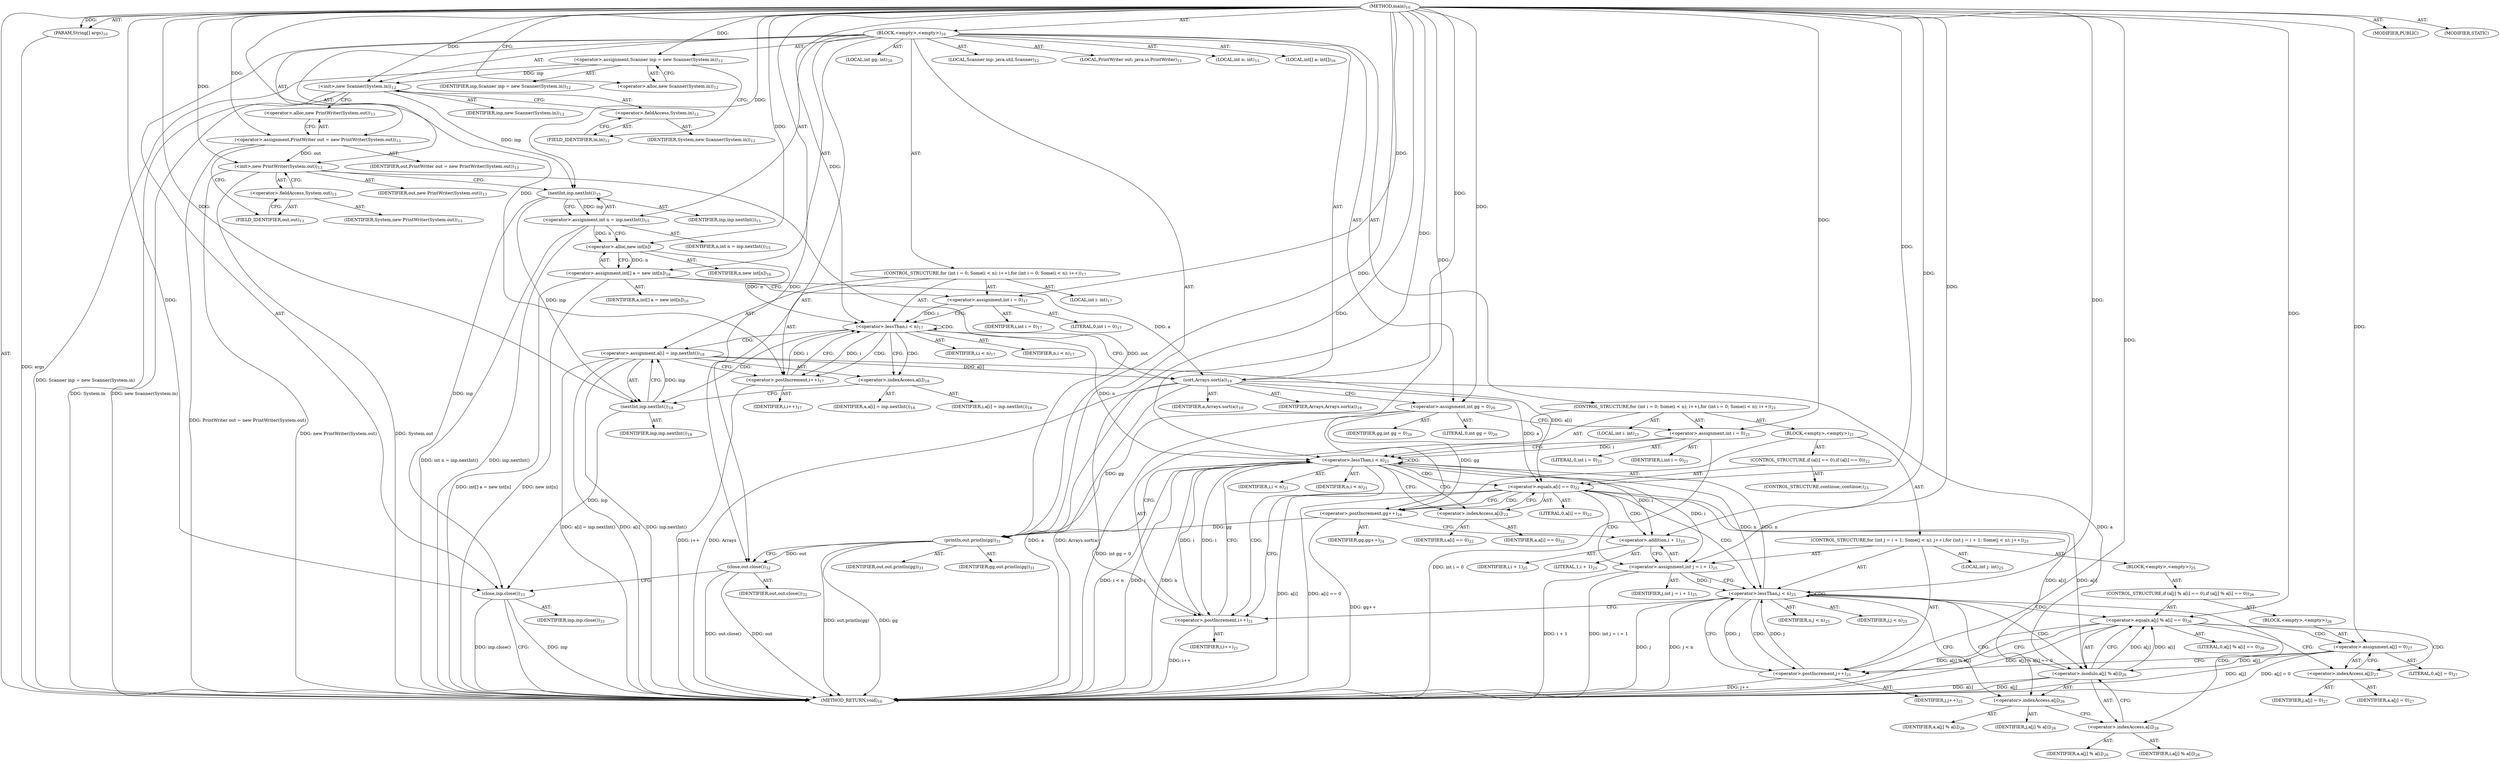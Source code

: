 digraph "main" {  
"21" [label = <(METHOD,main)<SUB>10</SUB>> ]
"22" [label = <(PARAM,String[] args)<SUB>10</SUB>> ]
"23" [label = <(BLOCK,&lt;empty&gt;,&lt;empty&gt;)<SUB>10</SUB>> ]
"4" [label = <(LOCAL,Scanner inp: java.util.Scanner)<SUB>12</SUB>> ]
"24" [label = <(&lt;operator&gt;.assignment,Scanner inp = new Scanner(System.in))<SUB>12</SUB>> ]
"25" [label = <(IDENTIFIER,inp,Scanner inp = new Scanner(System.in))<SUB>12</SUB>> ]
"26" [label = <(&lt;operator&gt;.alloc,new Scanner(System.in))<SUB>12</SUB>> ]
"27" [label = <(&lt;init&gt;,new Scanner(System.in))<SUB>12</SUB>> ]
"3" [label = <(IDENTIFIER,inp,new Scanner(System.in))<SUB>12</SUB>> ]
"28" [label = <(&lt;operator&gt;.fieldAccess,System.in)<SUB>12</SUB>> ]
"29" [label = <(IDENTIFIER,System,new Scanner(System.in))<SUB>12</SUB>> ]
"30" [label = <(FIELD_IDENTIFIER,in,in)<SUB>12</SUB>> ]
"6" [label = <(LOCAL,PrintWriter out: java.io.PrintWriter)<SUB>13</SUB>> ]
"31" [label = <(&lt;operator&gt;.assignment,PrintWriter out = new PrintWriter(System.out))<SUB>13</SUB>> ]
"32" [label = <(IDENTIFIER,out,PrintWriter out = new PrintWriter(System.out))<SUB>13</SUB>> ]
"33" [label = <(&lt;operator&gt;.alloc,new PrintWriter(System.out))<SUB>13</SUB>> ]
"34" [label = <(&lt;init&gt;,new PrintWriter(System.out))<SUB>13</SUB>> ]
"5" [label = <(IDENTIFIER,out,new PrintWriter(System.out))<SUB>13</SUB>> ]
"35" [label = <(&lt;operator&gt;.fieldAccess,System.out)<SUB>13</SUB>> ]
"36" [label = <(IDENTIFIER,System,new PrintWriter(System.out))<SUB>13</SUB>> ]
"37" [label = <(FIELD_IDENTIFIER,out,out)<SUB>13</SUB>> ]
"38" [label = <(LOCAL,int n: int)<SUB>15</SUB>> ]
"39" [label = <(&lt;operator&gt;.assignment,int n = inp.nextInt())<SUB>15</SUB>> ]
"40" [label = <(IDENTIFIER,n,int n = inp.nextInt())<SUB>15</SUB>> ]
"41" [label = <(nextInt,inp.nextInt())<SUB>15</SUB>> ]
"42" [label = <(IDENTIFIER,inp,inp.nextInt())<SUB>15</SUB>> ]
"43" [label = <(LOCAL,int[] a: int[])<SUB>16</SUB>> ]
"44" [label = <(&lt;operator&gt;.assignment,int[] a = new int[n])<SUB>16</SUB>> ]
"45" [label = <(IDENTIFIER,a,int[] a = new int[n])<SUB>16</SUB>> ]
"46" [label = <(&lt;operator&gt;.alloc,new int[n])> ]
"47" [label = <(IDENTIFIER,n,new int[n])<SUB>16</SUB>> ]
"48" [label = <(CONTROL_STRUCTURE,for (int i = 0; Some(i &lt; n); i++),for (int i = 0; Some(i &lt; n); i++))<SUB>17</SUB>> ]
"49" [label = <(LOCAL,int i: int)<SUB>17</SUB>> ]
"50" [label = <(&lt;operator&gt;.assignment,int i = 0)<SUB>17</SUB>> ]
"51" [label = <(IDENTIFIER,i,int i = 0)<SUB>17</SUB>> ]
"52" [label = <(LITERAL,0,int i = 0)<SUB>17</SUB>> ]
"53" [label = <(&lt;operator&gt;.lessThan,i &lt; n)<SUB>17</SUB>> ]
"54" [label = <(IDENTIFIER,i,i &lt; n)<SUB>17</SUB>> ]
"55" [label = <(IDENTIFIER,n,i &lt; n)<SUB>17</SUB>> ]
"56" [label = <(&lt;operator&gt;.postIncrement,i++)<SUB>17</SUB>> ]
"57" [label = <(IDENTIFIER,i,i++)<SUB>17</SUB>> ]
"58" [label = <(&lt;operator&gt;.assignment,a[i] = inp.nextInt())<SUB>18</SUB>> ]
"59" [label = <(&lt;operator&gt;.indexAccess,a[i])<SUB>18</SUB>> ]
"60" [label = <(IDENTIFIER,a,a[i] = inp.nextInt())<SUB>18</SUB>> ]
"61" [label = <(IDENTIFIER,i,a[i] = inp.nextInt())<SUB>18</SUB>> ]
"62" [label = <(nextInt,inp.nextInt())<SUB>18</SUB>> ]
"63" [label = <(IDENTIFIER,inp,inp.nextInt())<SUB>18</SUB>> ]
"64" [label = <(sort,Arrays.sort(a))<SUB>19</SUB>> ]
"65" [label = <(IDENTIFIER,Arrays,Arrays.sort(a))<SUB>19</SUB>> ]
"66" [label = <(IDENTIFIER,a,Arrays.sort(a))<SUB>19</SUB>> ]
"67" [label = <(LOCAL,int gg: int)<SUB>20</SUB>> ]
"68" [label = <(&lt;operator&gt;.assignment,int gg = 0)<SUB>20</SUB>> ]
"69" [label = <(IDENTIFIER,gg,int gg = 0)<SUB>20</SUB>> ]
"70" [label = <(LITERAL,0,int gg = 0)<SUB>20</SUB>> ]
"71" [label = <(CONTROL_STRUCTURE,for (int i = 0; Some(i &lt; n); i++),for (int i = 0; Some(i &lt; n); i++))<SUB>21</SUB>> ]
"72" [label = <(LOCAL,int i: int)<SUB>21</SUB>> ]
"73" [label = <(&lt;operator&gt;.assignment,int i = 0)<SUB>21</SUB>> ]
"74" [label = <(IDENTIFIER,i,int i = 0)<SUB>21</SUB>> ]
"75" [label = <(LITERAL,0,int i = 0)<SUB>21</SUB>> ]
"76" [label = <(&lt;operator&gt;.lessThan,i &lt; n)<SUB>21</SUB>> ]
"77" [label = <(IDENTIFIER,i,i &lt; n)<SUB>21</SUB>> ]
"78" [label = <(IDENTIFIER,n,i &lt; n)<SUB>21</SUB>> ]
"79" [label = <(&lt;operator&gt;.postIncrement,i++)<SUB>21</SUB>> ]
"80" [label = <(IDENTIFIER,i,i++)<SUB>21</SUB>> ]
"81" [label = <(BLOCK,&lt;empty&gt;,&lt;empty&gt;)<SUB>21</SUB>> ]
"82" [label = <(CONTROL_STRUCTURE,if (a[i] == 0),if (a[i] == 0))<SUB>22</SUB>> ]
"83" [label = <(&lt;operator&gt;.equals,a[i] == 0)<SUB>22</SUB>> ]
"84" [label = <(&lt;operator&gt;.indexAccess,a[i])<SUB>22</SUB>> ]
"85" [label = <(IDENTIFIER,a,a[i] == 0)<SUB>22</SUB>> ]
"86" [label = <(IDENTIFIER,i,a[i] == 0)<SUB>22</SUB>> ]
"87" [label = <(LITERAL,0,a[i] == 0)<SUB>22</SUB>> ]
"88" [label = <(CONTROL_STRUCTURE,continue;,continue;)<SUB>23</SUB>> ]
"89" [label = <(&lt;operator&gt;.postIncrement,gg++)<SUB>24</SUB>> ]
"90" [label = <(IDENTIFIER,gg,gg++)<SUB>24</SUB>> ]
"91" [label = <(CONTROL_STRUCTURE,for (int j = i + 1; Some(j &lt; n); j++),for (int j = i + 1; Some(j &lt; n); j++))<SUB>25</SUB>> ]
"92" [label = <(LOCAL,int j: int)<SUB>25</SUB>> ]
"93" [label = <(&lt;operator&gt;.assignment,int j = i + 1)<SUB>25</SUB>> ]
"94" [label = <(IDENTIFIER,j,int j = i + 1)<SUB>25</SUB>> ]
"95" [label = <(&lt;operator&gt;.addition,i + 1)<SUB>25</SUB>> ]
"96" [label = <(IDENTIFIER,i,i + 1)<SUB>25</SUB>> ]
"97" [label = <(LITERAL,1,i + 1)<SUB>25</SUB>> ]
"98" [label = <(&lt;operator&gt;.lessThan,j &lt; n)<SUB>25</SUB>> ]
"99" [label = <(IDENTIFIER,j,j &lt; n)<SUB>25</SUB>> ]
"100" [label = <(IDENTIFIER,n,j &lt; n)<SUB>25</SUB>> ]
"101" [label = <(&lt;operator&gt;.postIncrement,j++)<SUB>25</SUB>> ]
"102" [label = <(IDENTIFIER,j,j++)<SUB>25</SUB>> ]
"103" [label = <(BLOCK,&lt;empty&gt;,&lt;empty&gt;)<SUB>25</SUB>> ]
"104" [label = <(CONTROL_STRUCTURE,if (a[j] % a[i] == 0),if (a[j] % a[i] == 0))<SUB>26</SUB>> ]
"105" [label = <(&lt;operator&gt;.equals,a[j] % a[i] == 0)<SUB>26</SUB>> ]
"106" [label = <(&lt;operator&gt;.modulo,a[j] % a[i])<SUB>26</SUB>> ]
"107" [label = <(&lt;operator&gt;.indexAccess,a[j])<SUB>26</SUB>> ]
"108" [label = <(IDENTIFIER,a,a[j] % a[i])<SUB>26</SUB>> ]
"109" [label = <(IDENTIFIER,j,a[j] % a[i])<SUB>26</SUB>> ]
"110" [label = <(&lt;operator&gt;.indexAccess,a[i])<SUB>26</SUB>> ]
"111" [label = <(IDENTIFIER,a,a[j] % a[i])<SUB>26</SUB>> ]
"112" [label = <(IDENTIFIER,i,a[j] % a[i])<SUB>26</SUB>> ]
"113" [label = <(LITERAL,0,a[j] % a[i] == 0)<SUB>26</SUB>> ]
"114" [label = <(BLOCK,&lt;empty&gt;,&lt;empty&gt;)<SUB>26</SUB>> ]
"115" [label = <(&lt;operator&gt;.assignment,a[j] = 0)<SUB>27</SUB>> ]
"116" [label = <(&lt;operator&gt;.indexAccess,a[j])<SUB>27</SUB>> ]
"117" [label = <(IDENTIFIER,a,a[j] = 0)<SUB>27</SUB>> ]
"118" [label = <(IDENTIFIER,j,a[j] = 0)<SUB>27</SUB>> ]
"119" [label = <(LITERAL,0,a[j] = 0)<SUB>27</SUB>> ]
"120" [label = <(println,out.println(gg))<SUB>31</SUB>> ]
"121" [label = <(IDENTIFIER,out,out.println(gg))<SUB>31</SUB>> ]
"122" [label = <(IDENTIFIER,gg,out.println(gg))<SUB>31</SUB>> ]
"123" [label = <(close,out.close())<SUB>32</SUB>> ]
"124" [label = <(IDENTIFIER,out,out.close())<SUB>32</SUB>> ]
"125" [label = <(close,inp.close())<SUB>33</SUB>> ]
"126" [label = <(IDENTIFIER,inp,inp.close())<SUB>33</SUB>> ]
"127" [label = <(MODIFIER,PUBLIC)> ]
"128" [label = <(MODIFIER,STATIC)> ]
"129" [label = <(METHOD_RETURN,void)<SUB>10</SUB>> ]
  "21" -> "22"  [ label = "AST: "] 
  "21" -> "23"  [ label = "AST: "] 
  "21" -> "127"  [ label = "AST: "] 
  "21" -> "128"  [ label = "AST: "] 
  "21" -> "129"  [ label = "AST: "] 
  "23" -> "4"  [ label = "AST: "] 
  "23" -> "24"  [ label = "AST: "] 
  "23" -> "27"  [ label = "AST: "] 
  "23" -> "6"  [ label = "AST: "] 
  "23" -> "31"  [ label = "AST: "] 
  "23" -> "34"  [ label = "AST: "] 
  "23" -> "38"  [ label = "AST: "] 
  "23" -> "39"  [ label = "AST: "] 
  "23" -> "43"  [ label = "AST: "] 
  "23" -> "44"  [ label = "AST: "] 
  "23" -> "48"  [ label = "AST: "] 
  "23" -> "64"  [ label = "AST: "] 
  "23" -> "67"  [ label = "AST: "] 
  "23" -> "68"  [ label = "AST: "] 
  "23" -> "71"  [ label = "AST: "] 
  "23" -> "120"  [ label = "AST: "] 
  "23" -> "123"  [ label = "AST: "] 
  "23" -> "125"  [ label = "AST: "] 
  "24" -> "25"  [ label = "AST: "] 
  "24" -> "26"  [ label = "AST: "] 
  "27" -> "3"  [ label = "AST: "] 
  "27" -> "28"  [ label = "AST: "] 
  "28" -> "29"  [ label = "AST: "] 
  "28" -> "30"  [ label = "AST: "] 
  "31" -> "32"  [ label = "AST: "] 
  "31" -> "33"  [ label = "AST: "] 
  "34" -> "5"  [ label = "AST: "] 
  "34" -> "35"  [ label = "AST: "] 
  "35" -> "36"  [ label = "AST: "] 
  "35" -> "37"  [ label = "AST: "] 
  "39" -> "40"  [ label = "AST: "] 
  "39" -> "41"  [ label = "AST: "] 
  "41" -> "42"  [ label = "AST: "] 
  "44" -> "45"  [ label = "AST: "] 
  "44" -> "46"  [ label = "AST: "] 
  "46" -> "47"  [ label = "AST: "] 
  "48" -> "49"  [ label = "AST: "] 
  "48" -> "50"  [ label = "AST: "] 
  "48" -> "53"  [ label = "AST: "] 
  "48" -> "56"  [ label = "AST: "] 
  "48" -> "58"  [ label = "AST: "] 
  "50" -> "51"  [ label = "AST: "] 
  "50" -> "52"  [ label = "AST: "] 
  "53" -> "54"  [ label = "AST: "] 
  "53" -> "55"  [ label = "AST: "] 
  "56" -> "57"  [ label = "AST: "] 
  "58" -> "59"  [ label = "AST: "] 
  "58" -> "62"  [ label = "AST: "] 
  "59" -> "60"  [ label = "AST: "] 
  "59" -> "61"  [ label = "AST: "] 
  "62" -> "63"  [ label = "AST: "] 
  "64" -> "65"  [ label = "AST: "] 
  "64" -> "66"  [ label = "AST: "] 
  "68" -> "69"  [ label = "AST: "] 
  "68" -> "70"  [ label = "AST: "] 
  "71" -> "72"  [ label = "AST: "] 
  "71" -> "73"  [ label = "AST: "] 
  "71" -> "76"  [ label = "AST: "] 
  "71" -> "79"  [ label = "AST: "] 
  "71" -> "81"  [ label = "AST: "] 
  "73" -> "74"  [ label = "AST: "] 
  "73" -> "75"  [ label = "AST: "] 
  "76" -> "77"  [ label = "AST: "] 
  "76" -> "78"  [ label = "AST: "] 
  "79" -> "80"  [ label = "AST: "] 
  "81" -> "82"  [ label = "AST: "] 
  "81" -> "89"  [ label = "AST: "] 
  "81" -> "91"  [ label = "AST: "] 
  "82" -> "83"  [ label = "AST: "] 
  "82" -> "88"  [ label = "AST: "] 
  "83" -> "84"  [ label = "AST: "] 
  "83" -> "87"  [ label = "AST: "] 
  "84" -> "85"  [ label = "AST: "] 
  "84" -> "86"  [ label = "AST: "] 
  "89" -> "90"  [ label = "AST: "] 
  "91" -> "92"  [ label = "AST: "] 
  "91" -> "93"  [ label = "AST: "] 
  "91" -> "98"  [ label = "AST: "] 
  "91" -> "101"  [ label = "AST: "] 
  "91" -> "103"  [ label = "AST: "] 
  "93" -> "94"  [ label = "AST: "] 
  "93" -> "95"  [ label = "AST: "] 
  "95" -> "96"  [ label = "AST: "] 
  "95" -> "97"  [ label = "AST: "] 
  "98" -> "99"  [ label = "AST: "] 
  "98" -> "100"  [ label = "AST: "] 
  "101" -> "102"  [ label = "AST: "] 
  "103" -> "104"  [ label = "AST: "] 
  "104" -> "105"  [ label = "AST: "] 
  "104" -> "114"  [ label = "AST: "] 
  "105" -> "106"  [ label = "AST: "] 
  "105" -> "113"  [ label = "AST: "] 
  "106" -> "107"  [ label = "AST: "] 
  "106" -> "110"  [ label = "AST: "] 
  "107" -> "108"  [ label = "AST: "] 
  "107" -> "109"  [ label = "AST: "] 
  "110" -> "111"  [ label = "AST: "] 
  "110" -> "112"  [ label = "AST: "] 
  "114" -> "115"  [ label = "AST: "] 
  "115" -> "116"  [ label = "AST: "] 
  "115" -> "119"  [ label = "AST: "] 
  "116" -> "117"  [ label = "AST: "] 
  "116" -> "118"  [ label = "AST: "] 
  "120" -> "121"  [ label = "AST: "] 
  "120" -> "122"  [ label = "AST: "] 
  "123" -> "124"  [ label = "AST: "] 
  "125" -> "126"  [ label = "AST: "] 
  "24" -> "30"  [ label = "CFG: "] 
  "27" -> "33"  [ label = "CFG: "] 
  "31" -> "37"  [ label = "CFG: "] 
  "34" -> "41"  [ label = "CFG: "] 
  "39" -> "46"  [ label = "CFG: "] 
  "44" -> "50"  [ label = "CFG: "] 
  "64" -> "68"  [ label = "CFG: "] 
  "68" -> "73"  [ label = "CFG: "] 
  "120" -> "123"  [ label = "CFG: "] 
  "123" -> "125"  [ label = "CFG: "] 
  "125" -> "129"  [ label = "CFG: "] 
  "26" -> "24"  [ label = "CFG: "] 
  "28" -> "27"  [ label = "CFG: "] 
  "33" -> "31"  [ label = "CFG: "] 
  "35" -> "34"  [ label = "CFG: "] 
  "41" -> "39"  [ label = "CFG: "] 
  "46" -> "44"  [ label = "CFG: "] 
  "50" -> "53"  [ label = "CFG: "] 
  "53" -> "59"  [ label = "CFG: "] 
  "53" -> "64"  [ label = "CFG: "] 
  "56" -> "53"  [ label = "CFG: "] 
  "58" -> "56"  [ label = "CFG: "] 
  "73" -> "76"  [ label = "CFG: "] 
  "76" -> "84"  [ label = "CFG: "] 
  "76" -> "120"  [ label = "CFG: "] 
  "79" -> "76"  [ label = "CFG: "] 
  "30" -> "28"  [ label = "CFG: "] 
  "37" -> "35"  [ label = "CFG: "] 
  "59" -> "62"  [ label = "CFG: "] 
  "62" -> "58"  [ label = "CFG: "] 
  "89" -> "95"  [ label = "CFG: "] 
  "83" -> "79"  [ label = "CFG: "] 
  "83" -> "89"  [ label = "CFG: "] 
  "93" -> "98"  [ label = "CFG: "] 
  "98" -> "107"  [ label = "CFG: "] 
  "98" -> "79"  [ label = "CFG: "] 
  "101" -> "98"  [ label = "CFG: "] 
  "84" -> "83"  [ label = "CFG: "] 
  "95" -> "93"  [ label = "CFG: "] 
  "105" -> "116"  [ label = "CFG: "] 
  "105" -> "101"  [ label = "CFG: "] 
  "106" -> "105"  [ label = "CFG: "] 
  "115" -> "101"  [ label = "CFG: "] 
  "107" -> "110"  [ label = "CFG: "] 
  "110" -> "106"  [ label = "CFG: "] 
  "116" -> "115"  [ label = "CFG: "] 
  "21" -> "26"  [ label = "CFG: "] 
  "22" -> "129"  [ label = "DDG: args"] 
  "24" -> "129"  [ label = "DDG: Scanner inp = new Scanner(System.in)"] 
  "27" -> "129"  [ label = "DDG: System.in"] 
  "27" -> "129"  [ label = "DDG: new Scanner(System.in)"] 
  "31" -> "129"  [ label = "DDG: PrintWriter out = new PrintWriter(System.out)"] 
  "34" -> "129"  [ label = "DDG: System.out"] 
  "34" -> "129"  [ label = "DDG: new PrintWriter(System.out)"] 
  "39" -> "129"  [ label = "DDG: inp.nextInt()"] 
  "39" -> "129"  [ label = "DDG: int n = inp.nextInt()"] 
  "44" -> "129"  [ label = "DDG: new int[n]"] 
  "44" -> "129"  [ label = "DDG: int[] a = new int[n]"] 
  "64" -> "129"  [ label = "DDG: a"] 
  "64" -> "129"  [ label = "DDG: Arrays.sort(a)"] 
  "68" -> "129"  [ label = "DDG: int gg = 0"] 
  "73" -> "129"  [ label = "DDG: int i = 0"] 
  "76" -> "129"  [ label = "DDG: i"] 
  "76" -> "129"  [ label = "DDG: n"] 
  "76" -> "129"  [ label = "DDG: i &lt; n"] 
  "120" -> "129"  [ label = "DDG: gg"] 
  "120" -> "129"  [ label = "DDG: out.println(gg)"] 
  "123" -> "129"  [ label = "DDG: out"] 
  "123" -> "129"  [ label = "DDG: out.close()"] 
  "125" -> "129"  [ label = "DDG: inp"] 
  "125" -> "129"  [ label = "DDG: inp.close()"] 
  "83" -> "129"  [ label = "DDG: a[i]"] 
  "83" -> "129"  [ label = "DDG: a[i] == 0"] 
  "89" -> "129"  [ label = "DDG: gg++"] 
  "93" -> "129"  [ label = "DDG: i + 1"] 
  "93" -> "129"  [ label = "DDG: int j = i + 1"] 
  "98" -> "129"  [ label = "DDG: j"] 
  "98" -> "129"  [ label = "DDG: j &lt; n"] 
  "106" -> "129"  [ label = "DDG: a[j]"] 
  "106" -> "129"  [ label = "DDG: a[i]"] 
  "105" -> "129"  [ label = "DDG: a[j] % a[i]"] 
  "105" -> "129"  [ label = "DDG: a[j] % a[i] == 0"] 
  "115" -> "129"  [ label = "DDG: a[j]"] 
  "115" -> "129"  [ label = "DDG: a[j] = 0"] 
  "101" -> "129"  [ label = "DDG: j++"] 
  "79" -> "129"  [ label = "DDG: i++"] 
  "58" -> "129"  [ label = "DDG: a[i]"] 
  "58" -> "129"  [ label = "DDG: inp.nextInt()"] 
  "58" -> "129"  [ label = "DDG: a[i] = inp.nextInt()"] 
  "56" -> "129"  [ label = "DDG: i++"] 
  "64" -> "129"  [ label = "DDG: Arrays"] 
  "21" -> "22"  [ label = "DDG: "] 
  "21" -> "24"  [ label = "DDG: "] 
  "21" -> "31"  [ label = "DDG: "] 
  "41" -> "39"  [ label = "DDG: inp"] 
  "46" -> "44"  [ label = "DDG: n"] 
  "21" -> "68"  [ label = "DDG: "] 
  "24" -> "27"  [ label = "DDG: inp"] 
  "21" -> "27"  [ label = "DDG: "] 
  "31" -> "34"  [ label = "DDG: out"] 
  "21" -> "34"  [ label = "DDG: "] 
  "21" -> "50"  [ label = "DDG: "] 
  "62" -> "58"  [ label = "DDG: inp"] 
  "21" -> "64"  [ label = "DDG: "] 
  "44" -> "64"  [ label = "DDG: a"] 
  "58" -> "64"  [ label = "DDG: a[i]"] 
  "21" -> "73"  [ label = "DDG: "] 
  "34" -> "120"  [ label = "DDG: out"] 
  "21" -> "120"  [ label = "DDG: "] 
  "68" -> "120"  [ label = "DDG: gg"] 
  "89" -> "120"  [ label = "DDG: gg"] 
  "120" -> "123"  [ label = "DDG: out"] 
  "21" -> "123"  [ label = "DDG: "] 
  "41" -> "125"  [ label = "DDG: inp"] 
  "62" -> "125"  [ label = "DDG: inp"] 
  "21" -> "125"  [ label = "DDG: "] 
  "27" -> "41"  [ label = "DDG: inp"] 
  "21" -> "41"  [ label = "DDG: "] 
  "39" -> "46"  [ label = "DDG: n"] 
  "21" -> "46"  [ label = "DDG: "] 
  "50" -> "53"  [ label = "DDG: i"] 
  "56" -> "53"  [ label = "DDG: i"] 
  "21" -> "53"  [ label = "DDG: "] 
  "46" -> "53"  [ label = "DDG: n"] 
  "53" -> "56"  [ label = "DDG: i"] 
  "21" -> "56"  [ label = "DDG: "] 
  "73" -> "76"  [ label = "DDG: i"] 
  "79" -> "76"  [ label = "DDG: i"] 
  "21" -> "76"  [ label = "DDG: "] 
  "53" -> "76"  [ label = "DDG: n"] 
  "98" -> "76"  [ label = "DDG: n"] 
  "76" -> "79"  [ label = "DDG: i"] 
  "21" -> "79"  [ label = "DDG: "] 
  "41" -> "62"  [ label = "DDG: inp"] 
  "21" -> "62"  [ label = "DDG: "] 
  "68" -> "89"  [ label = "DDG: gg"] 
  "21" -> "89"  [ label = "DDG: "] 
  "76" -> "93"  [ label = "DDG: i"] 
  "21" -> "93"  [ label = "DDG: "] 
  "64" -> "83"  [ label = "DDG: a"] 
  "106" -> "83"  [ label = "DDG: a[i]"] 
  "58" -> "83"  [ label = "DDG: a[i]"] 
  "21" -> "83"  [ label = "DDG: "] 
  "93" -> "98"  [ label = "DDG: j"] 
  "101" -> "98"  [ label = "DDG: j"] 
  "21" -> "98"  [ label = "DDG: "] 
  "76" -> "98"  [ label = "DDG: n"] 
  "98" -> "101"  [ label = "DDG: j"] 
  "21" -> "101"  [ label = "DDG: "] 
  "76" -> "95"  [ label = "DDG: i"] 
  "21" -> "95"  [ label = "DDG: "] 
  "106" -> "105"  [ label = "DDG: a[j]"] 
  "106" -> "105"  [ label = "DDG: a[i]"] 
  "21" -> "105"  [ label = "DDG: "] 
  "21" -> "115"  [ label = "DDG: "] 
  "64" -> "106"  [ label = "DDG: a"] 
  "115" -> "106"  [ label = "DDG: a[j]"] 
  "83" -> "106"  [ label = "DDG: a[i]"] 
  "53" -> "56"  [ label = "CDG: "] 
  "53" -> "59"  [ label = "CDG: "] 
  "53" -> "58"  [ label = "CDG: "] 
  "53" -> "53"  [ label = "CDG: "] 
  "53" -> "62"  [ label = "CDG: "] 
  "76" -> "84"  [ label = "CDG: "] 
  "76" -> "76"  [ label = "CDG: "] 
  "76" -> "79"  [ label = "CDG: "] 
  "76" -> "83"  [ label = "CDG: "] 
  "83" -> "89"  [ label = "CDG: "] 
  "83" -> "98"  [ label = "CDG: "] 
  "83" -> "95"  [ label = "CDG: "] 
  "83" -> "93"  [ label = "CDG: "] 
  "98" -> "107"  [ label = "CDG: "] 
  "98" -> "98"  [ label = "CDG: "] 
  "98" -> "106"  [ label = "CDG: "] 
  "98" -> "101"  [ label = "CDG: "] 
  "98" -> "105"  [ label = "CDG: "] 
  "98" -> "110"  [ label = "CDG: "] 
  "105" -> "115"  [ label = "CDG: "] 
  "105" -> "116"  [ label = "CDG: "] 
}
